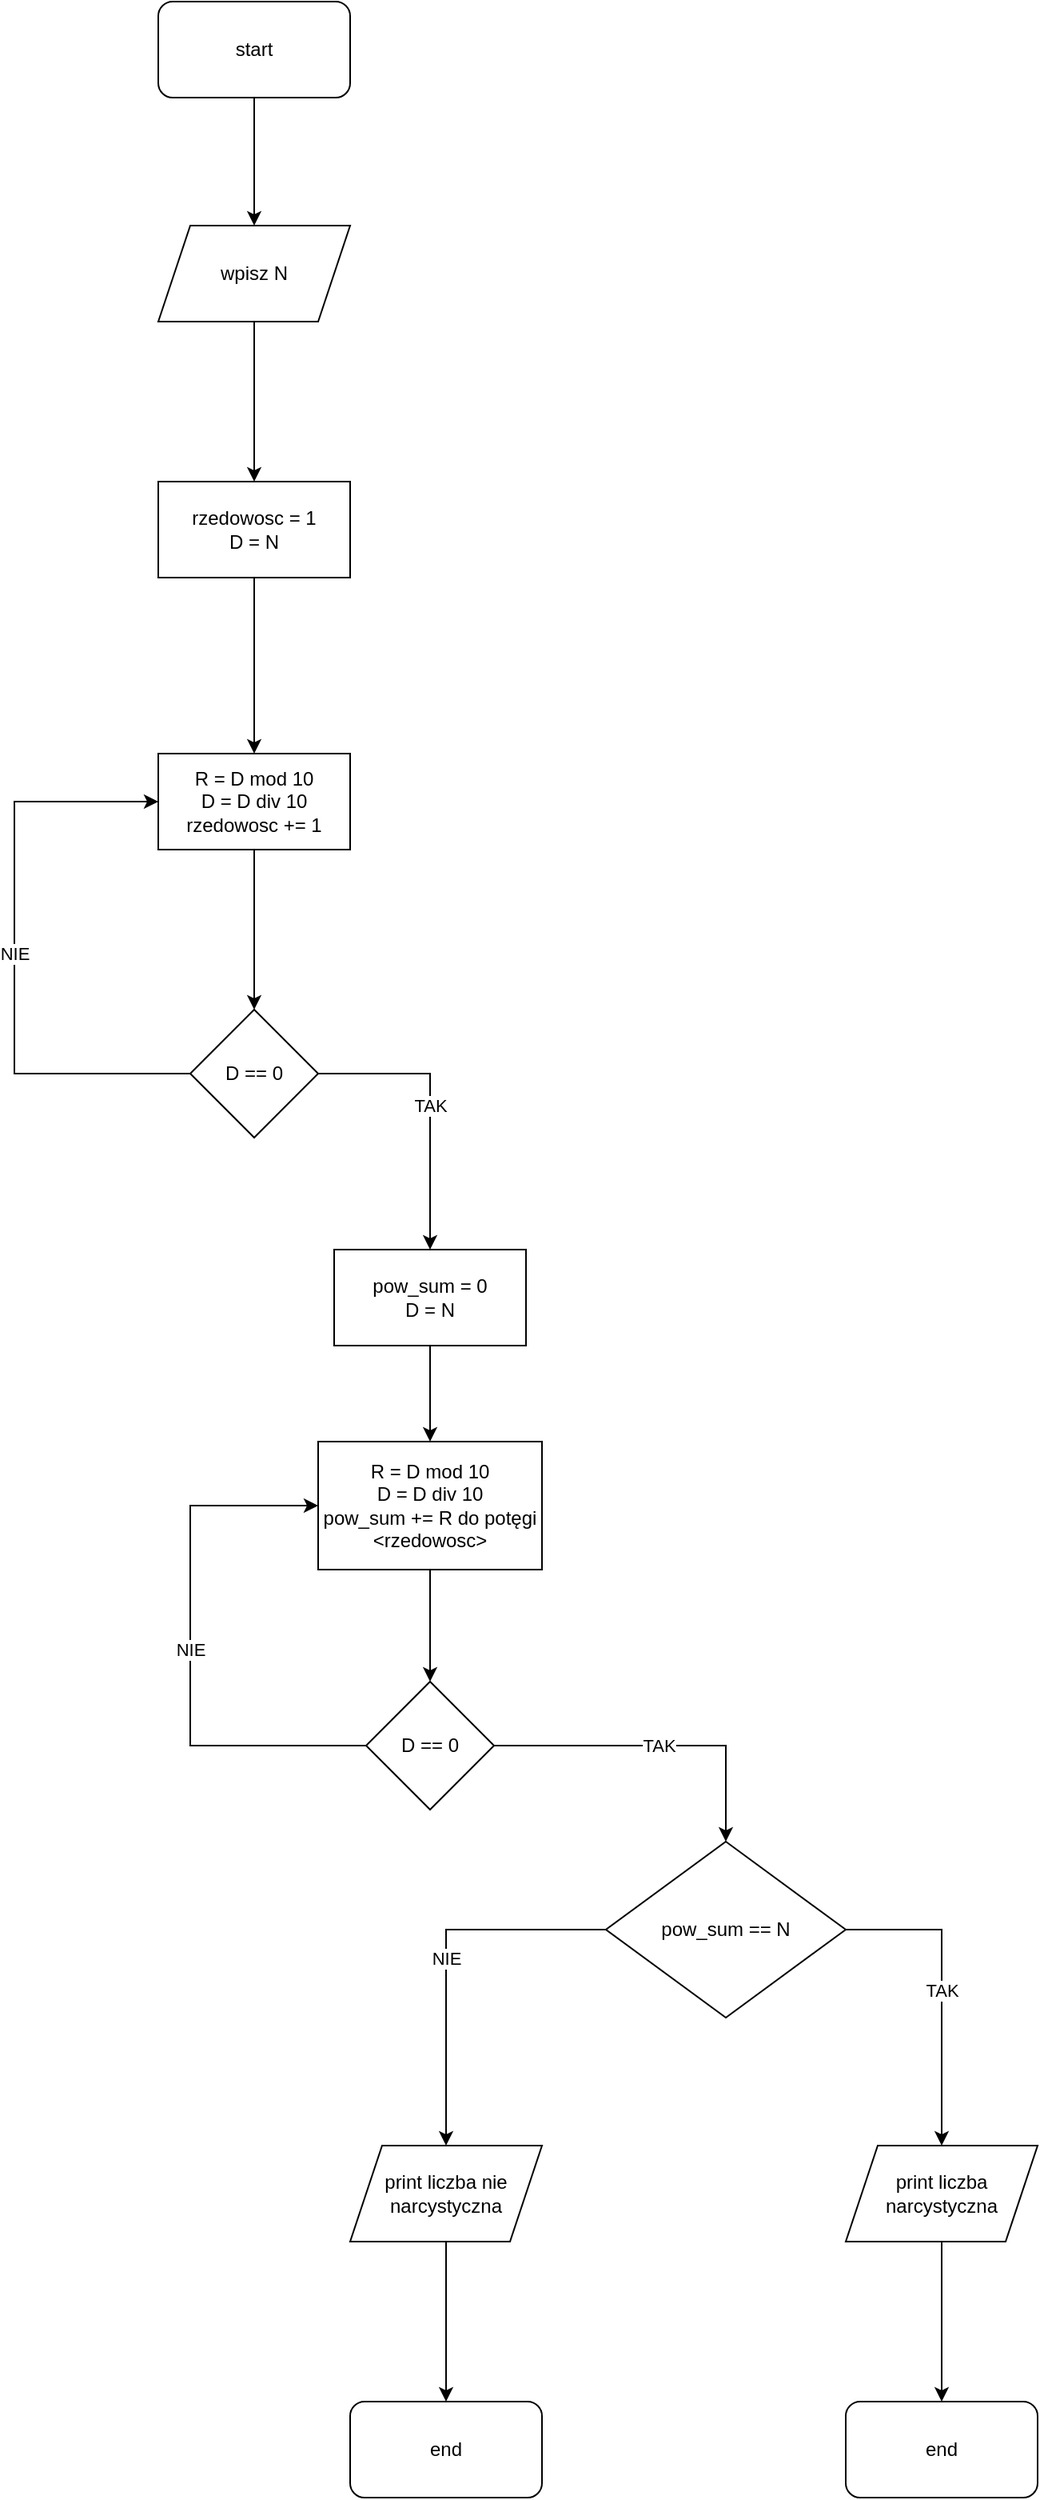 <mxfile version="15.5.0" type="device"><diagram id="nYZV5bU9_1D6R10ToEjc" name="Page-1"><mxGraphModel dx="796" dy="456" grid="1" gridSize="10" guides="1" tooltips="1" connect="1" arrows="1" fold="1" page="1" pageScale="1" pageWidth="850" pageHeight="1100" math="0" shadow="0"><root><mxCell id="0"/><mxCell id="1" parent="0"/><mxCell id="ISgMBogDLv3n4dG5i0Z7-3" style="edgeStyle=orthogonalEdgeStyle;rounded=0;orthogonalLoop=1;jettySize=auto;html=1;" edge="1" parent="1" source="ISgMBogDLv3n4dG5i0Z7-1" target="ISgMBogDLv3n4dG5i0Z7-2"><mxGeometry relative="1" as="geometry"/></mxCell><mxCell id="ISgMBogDLv3n4dG5i0Z7-1" value="start" style="rounded=1;whiteSpace=wrap;html=1;" vertex="1" parent="1"><mxGeometry x="290" y="60" width="120" height="60" as="geometry"/></mxCell><mxCell id="ISgMBogDLv3n4dG5i0Z7-6" style="edgeStyle=orthogonalEdgeStyle;rounded=0;orthogonalLoop=1;jettySize=auto;html=1;" edge="1" parent="1" source="ISgMBogDLv3n4dG5i0Z7-2" target="ISgMBogDLv3n4dG5i0Z7-5"><mxGeometry relative="1" as="geometry"/></mxCell><mxCell id="ISgMBogDLv3n4dG5i0Z7-2" value="wpisz N" style="shape=parallelogram;perimeter=parallelogramPerimeter;whiteSpace=wrap;html=1;fixedSize=1;" vertex="1" parent="1"><mxGeometry x="290" y="200" width="120" height="60" as="geometry"/></mxCell><mxCell id="ISgMBogDLv3n4dG5i0Z7-8" style="edgeStyle=orthogonalEdgeStyle;rounded=0;orthogonalLoop=1;jettySize=auto;html=1;" edge="1" parent="1" source="ISgMBogDLv3n4dG5i0Z7-5" target="ISgMBogDLv3n4dG5i0Z7-7"><mxGeometry relative="1" as="geometry"/></mxCell><mxCell id="ISgMBogDLv3n4dG5i0Z7-5" value="rzedowosc = 1&lt;br&gt;D = N" style="rounded=0;whiteSpace=wrap;html=1;" vertex="1" parent="1"><mxGeometry x="290" y="360" width="120" height="60" as="geometry"/></mxCell><mxCell id="ISgMBogDLv3n4dG5i0Z7-10" style="edgeStyle=orthogonalEdgeStyle;rounded=0;orthogonalLoop=1;jettySize=auto;html=1;" edge="1" parent="1" source="ISgMBogDLv3n4dG5i0Z7-7" target="ISgMBogDLv3n4dG5i0Z7-9"><mxGeometry relative="1" as="geometry"/></mxCell><mxCell id="ISgMBogDLv3n4dG5i0Z7-7" value="R = D mod 10&lt;br&gt;D = D div 10&lt;br&gt;rzedowosc += 1" style="rounded=0;whiteSpace=wrap;html=1;" vertex="1" parent="1"><mxGeometry x="290" y="530" width="120" height="60" as="geometry"/></mxCell><mxCell id="ISgMBogDLv3n4dG5i0Z7-11" value="TAK" style="edgeStyle=orthogonalEdgeStyle;rounded=0;orthogonalLoop=1;jettySize=auto;html=1;" edge="1" parent="1" source="ISgMBogDLv3n4dG5i0Z7-9" target="ISgMBogDLv3n4dG5i0Z7-14"><mxGeometry relative="1" as="geometry"><mxPoint x="460" y="840" as="targetPoint"/><Array as="points"><mxPoint x="460" y="730"/></Array></mxGeometry></mxCell><mxCell id="ISgMBogDLv3n4dG5i0Z7-12" value="NIE" style="edgeStyle=orthogonalEdgeStyle;rounded=0;orthogonalLoop=1;jettySize=auto;html=1;entryX=0;entryY=0.5;entryDx=0;entryDy=0;" edge="1" parent="1" source="ISgMBogDLv3n4dG5i0Z7-9" target="ISgMBogDLv3n4dG5i0Z7-7"><mxGeometry relative="1" as="geometry"><mxPoint x="160" y="730" as="targetPoint"/><Array as="points"><mxPoint x="200" y="730"/><mxPoint x="200" y="560"/></Array></mxGeometry></mxCell><mxCell id="ISgMBogDLv3n4dG5i0Z7-9" value="D == 0" style="rhombus;whiteSpace=wrap;html=1;" vertex="1" parent="1"><mxGeometry x="310" y="690" width="80" height="80" as="geometry"/></mxCell><mxCell id="ISgMBogDLv3n4dG5i0Z7-17" style="edgeStyle=orthogonalEdgeStyle;rounded=0;orthogonalLoop=1;jettySize=auto;html=1;" edge="1" parent="1" source="ISgMBogDLv3n4dG5i0Z7-13" target="ISgMBogDLv3n4dG5i0Z7-16"><mxGeometry relative="1" as="geometry"/></mxCell><mxCell id="ISgMBogDLv3n4dG5i0Z7-13" value="R = D mod 10&lt;br&gt;D = D div 10&lt;br&gt;pow_sum += R do potęgi &amp;lt;rzedowosc&amp;gt;" style="rounded=0;whiteSpace=wrap;html=1;" vertex="1" parent="1"><mxGeometry x="390" y="960" width="140" height="80" as="geometry"/></mxCell><mxCell id="ISgMBogDLv3n4dG5i0Z7-15" style="edgeStyle=orthogonalEdgeStyle;rounded=0;orthogonalLoop=1;jettySize=auto;html=1;" edge="1" parent="1" source="ISgMBogDLv3n4dG5i0Z7-14" target="ISgMBogDLv3n4dG5i0Z7-13"><mxGeometry relative="1" as="geometry"/></mxCell><mxCell id="ISgMBogDLv3n4dG5i0Z7-14" value="pow_sum = 0&lt;br&gt;D = N" style="rounded=0;whiteSpace=wrap;html=1;" vertex="1" parent="1"><mxGeometry x="400" y="840" width="120" height="60" as="geometry"/></mxCell><mxCell id="ISgMBogDLv3n4dG5i0Z7-18" value="NIE" style="edgeStyle=orthogonalEdgeStyle;rounded=0;orthogonalLoop=1;jettySize=auto;html=1;entryX=0;entryY=0.5;entryDx=0;entryDy=0;" edge="1" parent="1" source="ISgMBogDLv3n4dG5i0Z7-16" target="ISgMBogDLv3n4dG5i0Z7-13"><mxGeometry relative="1" as="geometry"><Array as="points"><mxPoint x="310" y="1150"/><mxPoint x="310" y="1000"/></Array></mxGeometry></mxCell><mxCell id="ISgMBogDLv3n4dG5i0Z7-19" value="TAK" style="edgeStyle=orthogonalEdgeStyle;rounded=0;orthogonalLoop=1;jettySize=auto;html=1;" edge="1" parent="1" source="ISgMBogDLv3n4dG5i0Z7-16" target="ISgMBogDLv3n4dG5i0Z7-20"><mxGeometry relative="1" as="geometry"><mxPoint x="680" y="1150" as="targetPoint"/></mxGeometry></mxCell><mxCell id="ISgMBogDLv3n4dG5i0Z7-16" value="D == 0" style="rhombus;whiteSpace=wrap;html=1;" vertex="1" parent="1"><mxGeometry x="420" y="1110" width="80" height="80" as="geometry"/></mxCell><mxCell id="ISgMBogDLv3n4dG5i0Z7-25" value="NIE" style="edgeStyle=orthogonalEdgeStyle;rounded=0;orthogonalLoop=1;jettySize=auto;html=1;" edge="1" parent="1" source="ISgMBogDLv3n4dG5i0Z7-20" target="ISgMBogDLv3n4dG5i0Z7-22"><mxGeometry relative="1" as="geometry"/></mxCell><mxCell id="ISgMBogDLv3n4dG5i0Z7-26" value="TAK" style="edgeStyle=orthogonalEdgeStyle;rounded=0;orthogonalLoop=1;jettySize=auto;html=1;" edge="1" parent="1" source="ISgMBogDLv3n4dG5i0Z7-20" target="ISgMBogDLv3n4dG5i0Z7-21"><mxGeometry relative="1" as="geometry"><Array as="points"><mxPoint x="780" y="1265"/></Array></mxGeometry></mxCell><mxCell id="ISgMBogDLv3n4dG5i0Z7-20" value="pow_sum == N" style="rhombus;whiteSpace=wrap;html=1;" vertex="1" parent="1"><mxGeometry x="570" y="1210" width="150" height="110" as="geometry"/></mxCell><mxCell id="ISgMBogDLv3n4dG5i0Z7-28" style="edgeStyle=orthogonalEdgeStyle;rounded=0;orthogonalLoop=1;jettySize=auto;html=1;" edge="1" parent="1" source="ISgMBogDLv3n4dG5i0Z7-21" target="ISgMBogDLv3n4dG5i0Z7-24"><mxGeometry relative="1" as="geometry"/></mxCell><mxCell id="ISgMBogDLv3n4dG5i0Z7-21" value="print liczba narcystyczna" style="shape=parallelogram;perimeter=parallelogramPerimeter;whiteSpace=wrap;html=1;fixedSize=1;" vertex="1" parent="1"><mxGeometry x="720" y="1400" width="120" height="60" as="geometry"/></mxCell><mxCell id="ISgMBogDLv3n4dG5i0Z7-27" style="edgeStyle=orthogonalEdgeStyle;rounded=0;orthogonalLoop=1;jettySize=auto;html=1;" edge="1" parent="1" source="ISgMBogDLv3n4dG5i0Z7-22" target="ISgMBogDLv3n4dG5i0Z7-23"><mxGeometry relative="1" as="geometry"/></mxCell><mxCell id="ISgMBogDLv3n4dG5i0Z7-22" value="print liczba nie narcystyczna" style="shape=parallelogram;perimeter=parallelogramPerimeter;whiteSpace=wrap;html=1;fixedSize=1;" vertex="1" parent="1"><mxGeometry x="410" y="1400" width="120" height="60" as="geometry"/></mxCell><mxCell id="ISgMBogDLv3n4dG5i0Z7-23" value="end" style="rounded=1;whiteSpace=wrap;html=1;" vertex="1" parent="1"><mxGeometry x="410" y="1560" width="120" height="60" as="geometry"/></mxCell><mxCell id="ISgMBogDLv3n4dG5i0Z7-24" value="end" style="rounded=1;whiteSpace=wrap;html=1;" vertex="1" parent="1"><mxGeometry x="720" y="1560" width="120" height="60" as="geometry"/></mxCell></root></mxGraphModel></diagram></mxfile>